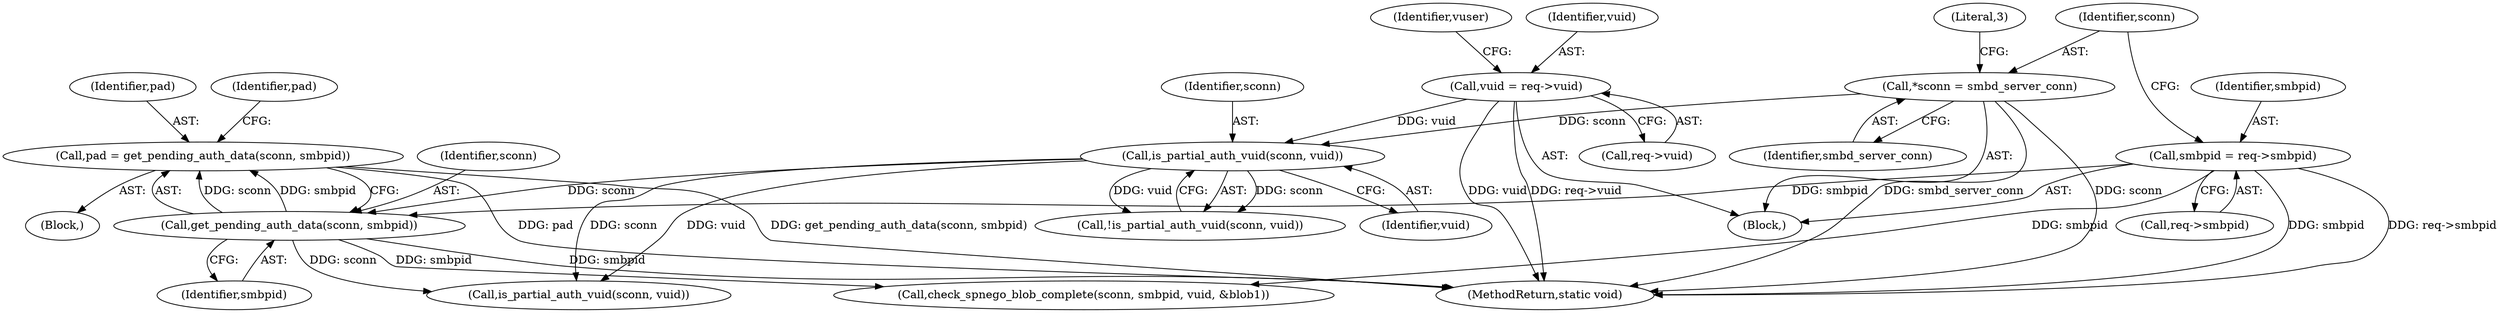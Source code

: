 digraph "0_samba_9280051bfba337458722fb157f3082f93cbd9f2b@pointer" {
"1000320" [label="(Call,pad = get_pending_auth_data(sconn, smbpid))"];
"1000322" [label="(Call,get_pending_auth_data(sconn, smbpid))"];
"1000315" [label="(Call,is_partial_auth_vuid(sconn, vuid))"];
"1000161" [label="(Call,*sconn = smbd_server_conn)"];
"1000141" [label="(Call,vuid = req->vuid)"];
"1000155" [label="(Call,smbpid = req->smbpid)"];
"1000157" [label="(Call,req->smbpid)"];
"1000320" [label="(Call,pad = get_pending_auth_data(sconn, smbpid))"];
"1000321" [label="(Identifier,pad)"];
"1000344" [label="(Call,is_partial_auth_vuid(sconn, vuid))"];
"1000141" [label="(Call,vuid = req->vuid)"];
"1000162" [label="(Identifier,sconn)"];
"1000117" [label="(Block,)"];
"1000142" [label="(Identifier,vuid)"];
"1000323" [label="(Identifier,sconn)"];
"1000315" [label="(Call,is_partial_auth_vuid(sconn, vuid))"];
"1000314" [label="(Call,!is_partial_auth_vuid(sconn, vuid))"];
"1000156" [label="(Identifier,smbpid)"];
"1000316" [label="(Identifier,sconn)"];
"1000163" [label="(Identifier,smbd_server_conn)"];
"1000155" [label="(Call,smbpid = req->smbpid)"];
"1000161" [label="(Call,*sconn = smbd_server_conn)"];
"1000317" [label="(Identifier,vuid)"];
"1000165" [label="(Literal,3)"];
"1000378" [label="(Call,check_spnego_blob_complete(sconn, smbpid, vuid, &blob1))"];
"1000530" [label="(MethodReturn,static void)"];
"1000326" [label="(Identifier,pad)"];
"1000324" [label="(Identifier,smbpid)"];
"1000318" [label="(Block,)"];
"1000148" [label="(Identifier,vuser)"];
"1000322" [label="(Call,get_pending_auth_data(sconn, smbpid))"];
"1000143" [label="(Call,req->vuid)"];
"1000320" -> "1000318"  [label="AST: "];
"1000320" -> "1000322"  [label="CFG: "];
"1000321" -> "1000320"  [label="AST: "];
"1000322" -> "1000320"  [label="AST: "];
"1000326" -> "1000320"  [label="CFG: "];
"1000320" -> "1000530"  [label="DDG: get_pending_auth_data(sconn, smbpid)"];
"1000320" -> "1000530"  [label="DDG: pad"];
"1000322" -> "1000320"  [label="DDG: sconn"];
"1000322" -> "1000320"  [label="DDG: smbpid"];
"1000322" -> "1000324"  [label="CFG: "];
"1000323" -> "1000322"  [label="AST: "];
"1000324" -> "1000322"  [label="AST: "];
"1000322" -> "1000530"  [label="DDG: smbpid"];
"1000315" -> "1000322"  [label="DDG: sconn"];
"1000155" -> "1000322"  [label="DDG: smbpid"];
"1000322" -> "1000344"  [label="DDG: sconn"];
"1000322" -> "1000378"  [label="DDG: smbpid"];
"1000315" -> "1000314"  [label="AST: "];
"1000315" -> "1000317"  [label="CFG: "];
"1000316" -> "1000315"  [label="AST: "];
"1000317" -> "1000315"  [label="AST: "];
"1000314" -> "1000315"  [label="CFG: "];
"1000315" -> "1000314"  [label="DDG: sconn"];
"1000315" -> "1000314"  [label="DDG: vuid"];
"1000161" -> "1000315"  [label="DDG: sconn"];
"1000141" -> "1000315"  [label="DDG: vuid"];
"1000315" -> "1000344"  [label="DDG: sconn"];
"1000315" -> "1000344"  [label="DDG: vuid"];
"1000161" -> "1000117"  [label="AST: "];
"1000161" -> "1000163"  [label="CFG: "];
"1000162" -> "1000161"  [label="AST: "];
"1000163" -> "1000161"  [label="AST: "];
"1000165" -> "1000161"  [label="CFG: "];
"1000161" -> "1000530"  [label="DDG: smbd_server_conn"];
"1000161" -> "1000530"  [label="DDG: sconn"];
"1000141" -> "1000117"  [label="AST: "];
"1000141" -> "1000143"  [label="CFG: "];
"1000142" -> "1000141"  [label="AST: "];
"1000143" -> "1000141"  [label="AST: "];
"1000148" -> "1000141"  [label="CFG: "];
"1000141" -> "1000530"  [label="DDG: vuid"];
"1000141" -> "1000530"  [label="DDG: req->vuid"];
"1000155" -> "1000117"  [label="AST: "];
"1000155" -> "1000157"  [label="CFG: "];
"1000156" -> "1000155"  [label="AST: "];
"1000157" -> "1000155"  [label="AST: "];
"1000162" -> "1000155"  [label="CFG: "];
"1000155" -> "1000530"  [label="DDG: req->smbpid"];
"1000155" -> "1000530"  [label="DDG: smbpid"];
"1000155" -> "1000378"  [label="DDG: smbpid"];
}

